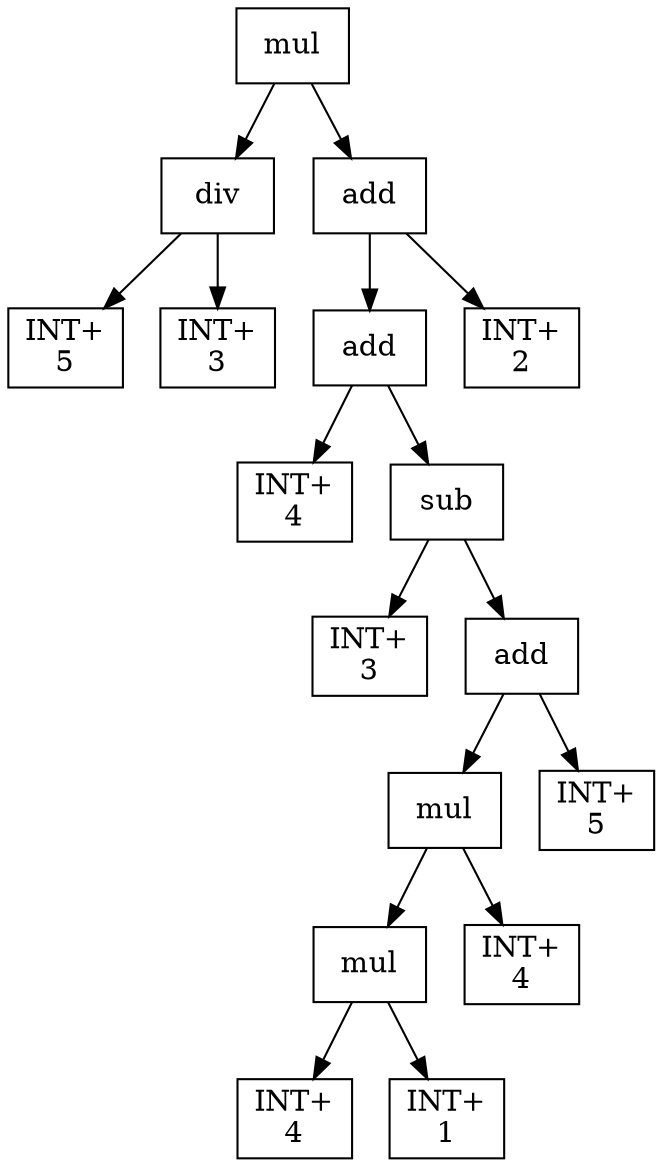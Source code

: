 digraph expr {
  node [shape=box];
  n1 [label="mul"];
  n2 [label="div"];
  n3 [label="INT+\n5"];
  n4 [label="INT+\n3"];
  n2 -> n3;
  n2 -> n4;
  n5 [label="add"];
  n6 [label="add"];
  n7 [label="INT+\n4"];
  n8 [label="sub"];
  n9 [label="INT+\n3"];
  n10 [label="add"];
  n11 [label="mul"];
  n12 [label="mul"];
  n13 [label="INT+\n4"];
  n14 [label="INT+\n1"];
  n12 -> n13;
  n12 -> n14;
  n15 [label="INT+\n4"];
  n11 -> n12;
  n11 -> n15;
  n16 [label="INT+\n5"];
  n10 -> n11;
  n10 -> n16;
  n8 -> n9;
  n8 -> n10;
  n6 -> n7;
  n6 -> n8;
  n17 [label="INT+\n2"];
  n5 -> n6;
  n5 -> n17;
  n1 -> n2;
  n1 -> n5;
}